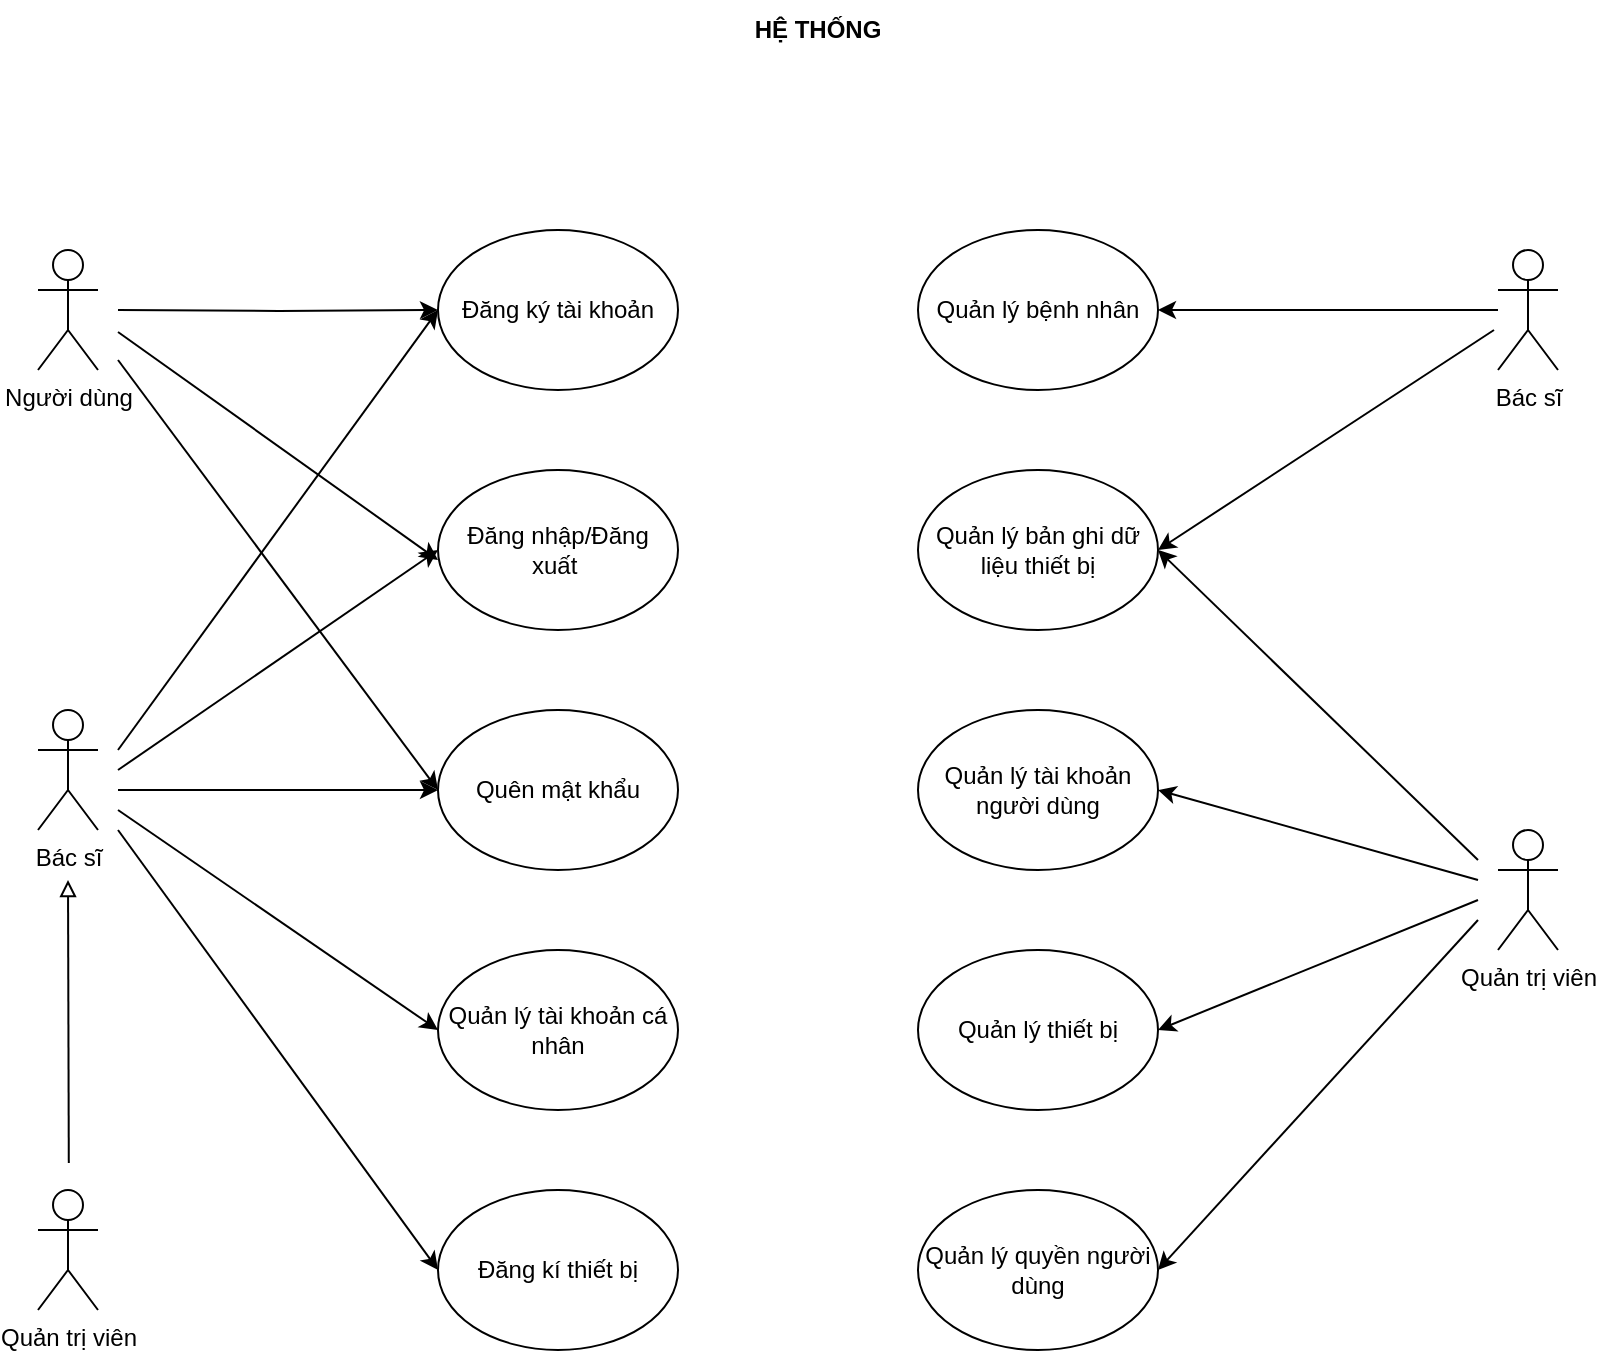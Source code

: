 <mxfile version="24.4.0" type="device" pages="11">
  <diagram id="FlVOlP4IXGk3XCiim1dw" name="Use case tổng quát">
    <mxGraphModel dx="1437" dy="799" grid="1" gridSize="10" guides="1" tooltips="1" connect="1" arrows="1" fold="1" page="1" pageScale="1" pageWidth="827" pageHeight="1169" math="0" shadow="0">
      <root>
        <mxCell id="0" />
        <mxCell id="1" parent="0" />
        <UserObject label="Bác sĩ" tooltip="" id="EJVY9F_tY-ajqMgu500z-1">
          <mxCell style="shape=umlActor;html=1;verticalLabelPosition=bottom;verticalAlign=top;align=center;" vertex="1" parent="1">
            <mxGeometry x="34" y="535" width="30" height="60" as="geometry" />
          </mxCell>
        </UserObject>
        <mxCell id="EJVY9F_tY-ajqMgu500z-2" value="Đăng ký tài khoản" style="ellipse;whiteSpace=wrap;html=1;" vertex="1" parent="1">
          <mxGeometry x="234" y="295" width="120" height="80" as="geometry" />
        </mxCell>
        <mxCell id="EJVY9F_tY-ajqMgu500z-3" value="Đăng nhập/Đăng xuất&amp;nbsp;" style="ellipse;whiteSpace=wrap;html=1;" vertex="1" parent="1">
          <mxGeometry x="234" y="415" width="120" height="80" as="geometry" />
        </mxCell>
        <mxCell id="EJVY9F_tY-ajqMgu500z-4" value="Quên mật khẩu" style="ellipse;whiteSpace=wrap;html=1;" vertex="1" parent="1">
          <mxGeometry x="234" y="535" width="120" height="80" as="geometry" />
        </mxCell>
        <mxCell id="EJVY9F_tY-ajqMgu500z-6" value="" style="edgeStyle=none;orthogonalLoop=1;jettySize=auto;html=1;rounded=0;entryX=0;entryY=0.5;entryDx=0;entryDy=0;" edge="1" parent="1" target="EJVY9F_tY-ajqMgu500z-2">
          <mxGeometry width="100" relative="1" as="geometry">
            <mxPoint x="74" y="555" as="sourcePoint" />
            <mxPoint x="234" y="340" as="targetPoint" />
            <Array as="points" />
          </mxGeometry>
        </mxCell>
        <mxCell id="EJVY9F_tY-ajqMgu500z-7" value="" style="edgeStyle=none;orthogonalLoop=1;jettySize=auto;html=1;rounded=0;entryX=0;entryY=0.5;entryDx=0;entryDy=0;" edge="1" parent="1" target="EJVY9F_tY-ajqMgu500z-3">
          <mxGeometry width="100" relative="1" as="geometry">
            <mxPoint x="74" y="565" as="sourcePoint" />
            <mxPoint x="264" y="455" as="targetPoint" />
            <Array as="points" />
          </mxGeometry>
        </mxCell>
        <mxCell id="EJVY9F_tY-ajqMgu500z-8" value="" style="edgeStyle=none;orthogonalLoop=1;jettySize=auto;html=1;rounded=0;entryX=0;entryY=0.5;entryDx=0;entryDy=0;" edge="1" parent="1" target="EJVY9F_tY-ajqMgu500z-4">
          <mxGeometry width="100" relative="1" as="geometry">
            <mxPoint x="74" y="575" as="sourcePoint" />
            <mxPoint x="204" y="600" as="targetPoint" />
            <Array as="points" />
          </mxGeometry>
        </mxCell>
        <mxCell id="EJVY9F_tY-ajqMgu500z-9" value="&lt;b&gt;HỆ THỐNG&lt;/b&gt;" style="text;html=1;strokeColor=none;fillColor=none;align=center;verticalAlign=middle;whiteSpace=wrap;rounded=0;" vertex="1" parent="1">
          <mxGeometry x="294" y="180" width="260" height="30" as="geometry" />
        </mxCell>
        <mxCell id="EJVY9F_tY-ajqMgu500z-10" value="Quản trị viên" style="shape=umlActor;html=1;verticalLabelPosition=bottom;verticalAlign=top;align=center;" vertex="1" parent="1">
          <mxGeometry x="34" y="775" width="30" height="60" as="geometry" />
        </mxCell>
        <mxCell id="EJVY9F_tY-ajqMgu500z-11" value="Quản lý thiết bị" style="ellipse;whiteSpace=wrap;html=1;" vertex="1" parent="1">
          <mxGeometry x="474" y="655" width="120" height="80" as="geometry" />
        </mxCell>
        <mxCell id="EJVY9F_tY-ajqMgu500z-14" value="Quản lý bệnh nhân" style="ellipse;whiteSpace=wrap;html=1;" vertex="1" parent="1">
          <mxGeometry x="474" y="295" width="120" height="80" as="geometry" />
        </mxCell>
        <mxCell id="EJVY9F_tY-ajqMgu500z-16" value="Quản lý quyền người dùng" style="ellipse;whiteSpace=wrap;html=1;" vertex="1" parent="1">
          <mxGeometry x="474" y="775" width="120" height="80" as="geometry" />
        </mxCell>
        <mxCell id="EJVY9F_tY-ajqMgu500z-19" value="" style="edgeStyle=none;orthogonalLoop=1;jettySize=auto;html=1;rounded=0;endArrow=block;endFill=0;" edge="1" parent="1">
          <mxGeometry width="100" relative="1" as="geometry">
            <mxPoint x="49.4" y="761.5" as="sourcePoint" />
            <mxPoint x="49" y="620" as="targetPoint" />
            <Array as="points" />
          </mxGeometry>
        </mxCell>
        <mxCell id="EJVY9F_tY-ajqMgu500z-20" value="Quản lý tài khoản cá nhân" style="ellipse;whiteSpace=wrap;html=1;" vertex="1" parent="1">
          <mxGeometry x="234" y="655" width="120" height="80" as="geometry" />
        </mxCell>
        <mxCell id="EJVY9F_tY-ajqMgu500z-21" value="" style="edgeStyle=none;orthogonalLoop=1;jettySize=auto;html=1;rounded=0;entryX=0;entryY=0.5;entryDx=0;entryDy=0;" edge="1" parent="1" target="EJVY9F_tY-ajqMgu500z-20">
          <mxGeometry width="100" relative="1" as="geometry">
            <mxPoint x="74" y="585" as="sourcePoint" />
            <mxPoint x="264" y="695" as="targetPoint" />
            <Array as="points" />
          </mxGeometry>
        </mxCell>
        <mxCell id="EJVY9F_tY-ajqMgu500z-22" value="Đăng kí thiết bị" style="ellipse;whiteSpace=wrap;html=1;" vertex="1" parent="1">
          <mxGeometry x="234" y="775" width="120" height="80" as="geometry" />
        </mxCell>
        <mxCell id="EJVY9F_tY-ajqMgu500z-23" value="" style="edgeStyle=none;orthogonalLoop=1;jettySize=auto;html=1;rounded=0;entryX=0;entryY=0.5;entryDx=0;entryDy=0;" edge="1" parent="1" target="EJVY9F_tY-ajqMgu500z-22">
          <mxGeometry width="100" relative="1" as="geometry">
            <mxPoint x="74" y="595" as="sourcePoint" />
            <mxPoint x="264" y="815" as="targetPoint" />
            <Array as="points" />
          </mxGeometry>
        </mxCell>
        <mxCell id="EJVY9F_tY-ajqMgu500z-24" value="Quản lý tài khoản người dùng" style="ellipse;whiteSpace=wrap;html=1;" vertex="1" parent="1">
          <mxGeometry x="474" y="535" width="120" height="80" as="geometry" />
        </mxCell>
        <mxCell id="EJVY9F_tY-ajqMgu500z-36" style="edgeStyle=orthogonalEdgeStyle;rounded=0;orthogonalLoop=1;jettySize=auto;html=1;entryX=1;entryY=0.5;entryDx=0;entryDy=0;" edge="1" parent="1" source="EJVY9F_tY-ajqMgu500z-30" target="EJVY9F_tY-ajqMgu500z-14">
          <mxGeometry relative="1" as="geometry" />
        </mxCell>
        <UserObject label="Bác sĩ" tooltip="" id="EJVY9F_tY-ajqMgu500z-30">
          <mxCell style="shape=umlActor;html=1;verticalLabelPosition=bottom;verticalAlign=top;align=center;" vertex="1" parent="1">
            <mxGeometry x="764" y="305" width="30" height="60" as="geometry" />
          </mxCell>
        </UserObject>
        <mxCell id="EJVY9F_tY-ajqMgu500z-32" style="edgeStyle=orthogonalEdgeStyle;rounded=0;orthogonalLoop=1;jettySize=auto;html=1;entryX=0;entryY=0.5;entryDx=0;entryDy=0;" edge="1" parent="1" target="EJVY9F_tY-ajqMgu500z-2">
          <mxGeometry relative="1" as="geometry">
            <mxPoint x="74" y="335" as="sourcePoint" />
            <mxPoint x="174" y="290" as="targetPoint" />
          </mxGeometry>
        </mxCell>
        <UserObject label="Người dùng" tooltip="" id="EJVY9F_tY-ajqMgu500z-31">
          <mxCell style="shape=umlActor;html=1;verticalLabelPosition=bottom;verticalAlign=top;align=center;" vertex="1" parent="1">
            <mxGeometry x="34" y="305" width="30" height="60" as="geometry" />
          </mxCell>
        </UserObject>
        <mxCell id="EJVY9F_tY-ajqMgu500z-33" value="" style="edgeStyle=none;orthogonalLoop=1;jettySize=auto;html=1;rounded=0;" edge="1" parent="1">
          <mxGeometry width="100" relative="1" as="geometry">
            <mxPoint x="74" y="346" as="sourcePoint" />
            <mxPoint x="234" y="460" as="targetPoint" />
            <Array as="points" />
          </mxGeometry>
        </mxCell>
        <mxCell id="EJVY9F_tY-ajqMgu500z-35" value="" style="edgeStyle=none;orthogonalLoop=1;jettySize=auto;html=1;rounded=0;entryX=0;entryY=0.5;entryDx=0;entryDy=0;" edge="1" parent="1" target="EJVY9F_tY-ajqMgu500z-4">
          <mxGeometry width="100" relative="1" as="geometry">
            <mxPoint x="74" y="360" as="sourcePoint" />
            <mxPoint x="264" y="575" as="targetPoint" />
            <Array as="points" />
          </mxGeometry>
        </mxCell>
        <mxCell id="EJVY9F_tY-ajqMgu500z-37" value="Quản lý bản ghi dữ liệu thiết bị" style="ellipse;whiteSpace=wrap;html=1;" vertex="1" parent="1">
          <mxGeometry x="474" y="415" width="120" height="80" as="geometry" />
        </mxCell>
        <mxCell id="EJVY9F_tY-ajqMgu500z-38" style="rounded=0;orthogonalLoop=1;jettySize=auto;html=1;entryX=1;entryY=0.5;entryDx=0;entryDy=0;" edge="1" parent="1" target="EJVY9F_tY-ajqMgu500z-37">
          <mxGeometry relative="1" as="geometry">
            <mxPoint x="762" y="345" as="sourcePoint" />
            <mxPoint x="602" y="345" as="targetPoint" />
          </mxGeometry>
        </mxCell>
        <mxCell id="EJVY9F_tY-ajqMgu500z-40" value="Quản trị viên" style="shape=umlActor;html=1;verticalLabelPosition=bottom;verticalAlign=top;align=center;" vertex="1" parent="1">
          <mxGeometry x="764" y="595" width="30" height="60" as="geometry" />
        </mxCell>
        <mxCell id="EJVY9F_tY-ajqMgu500z-41" style="rounded=0;orthogonalLoop=1;jettySize=auto;html=1;entryX=1;entryY=0.5;entryDx=0;entryDy=0;" edge="1" parent="1" target="EJVY9F_tY-ajqMgu500z-37">
          <mxGeometry relative="1" as="geometry">
            <mxPoint x="754" y="610" as="sourcePoint" />
            <mxPoint x="604" y="465" as="targetPoint" />
          </mxGeometry>
        </mxCell>
        <mxCell id="EJVY9F_tY-ajqMgu500z-42" style="rounded=0;orthogonalLoop=1;jettySize=auto;html=1;entryX=1;entryY=0.5;entryDx=0;entryDy=0;" edge="1" parent="1" target="EJVY9F_tY-ajqMgu500z-24">
          <mxGeometry relative="1" as="geometry">
            <mxPoint x="754" y="620" as="sourcePoint" />
            <mxPoint x="614" y="475" as="targetPoint" />
          </mxGeometry>
        </mxCell>
        <mxCell id="EJVY9F_tY-ajqMgu500z-43" style="rounded=0;orthogonalLoop=1;jettySize=auto;html=1;entryX=1;entryY=0.5;entryDx=0;entryDy=0;" edge="1" parent="1" target="EJVY9F_tY-ajqMgu500z-11">
          <mxGeometry relative="1" as="geometry">
            <mxPoint x="754" y="630" as="sourcePoint" />
            <mxPoint x="624" y="485" as="targetPoint" />
          </mxGeometry>
        </mxCell>
        <mxCell id="EJVY9F_tY-ajqMgu500z-44" style="rounded=0;orthogonalLoop=1;jettySize=auto;html=1;entryX=1;entryY=0.5;entryDx=0;entryDy=0;" edge="1" parent="1" target="EJVY9F_tY-ajqMgu500z-16">
          <mxGeometry relative="1" as="geometry">
            <mxPoint x="754" y="640" as="sourcePoint" />
            <mxPoint x="634" y="495" as="targetPoint" />
          </mxGeometry>
        </mxCell>
      </root>
    </mxGraphModel>
  </diagram>
  <diagram id="m8SSn0Fiz-dYYWrYFAXa" name="Đăng ký tài khoản">
    <mxGraphModel dx="1006" dy="559" grid="1" gridSize="10" guides="1" tooltips="1" connect="1" arrows="1" fold="1" page="1" pageScale="1" pageWidth="827" pageHeight="1169" math="0" shadow="0">
      <root>
        <mxCell id="0" />
        <mxCell id="1" parent="0" />
        <mxCell id="jnbs2Zk1vlFx59P8jc0z-1" value="Đăng ký tài khoản" style="ellipse;whiteSpace=wrap;html=1;" vertex="1" parent="1">
          <mxGeometry x="460" y="230" width="120" height="80" as="geometry" />
        </mxCell>
        <mxCell id="jnbs2Zk1vlFx59P8jc0z-2" style="edgeStyle=orthogonalEdgeStyle;rounded=0;orthogonalLoop=1;jettySize=auto;html=1;entryX=0;entryY=0.5;entryDx=0;entryDy=0;" edge="1" parent="1" target="jnbs2Zk1vlFx59P8jc0z-1">
          <mxGeometry relative="1" as="geometry">
            <mxPoint x="300" y="270" as="sourcePoint" />
            <mxPoint x="400" y="225" as="targetPoint" />
          </mxGeometry>
        </mxCell>
        <UserObject label="Người dùng" tooltip="" id="jnbs2Zk1vlFx59P8jc0z-3">
          <mxCell style="shape=umlActor;html=1;verticalLabelPosition=bottom;verticalAlign=top;align=center;" vertex="1" parent="1">
            <mxGeometry x="260" y="240" width="30" height="60" as="geometry" />
          </mxCell>
        </UserObject>
      </root>
    </mxGraphModel>
  </diagram>
  <diagram id="2kRbs-suB_wBiZMFVLvV" name="Đăng nhập, đăng xuất">
    <mxGraphModel dx="1006" dy="559" grid="1" gridSize="10" guides="1" tooltips="1" connect="1" arrows="1" fold="1" page="1" pageScale="1" pageWidth="827" pageHeight="1169" math="0" shadow="0">
      <root>
        <mxCell id="0" />
        <mxCell id="1" parent="0" />
        <mxCell id="nKC_IVtL30iTpJDfOtNo-1" value="Đăng nhập/Đăng xuất" style="ellipse;whiteSpace=wrap;html=1;" vertex="1" parent="1">
          <mxGeometry x="460" y="230" width="120" height="80" as="geometry" />
        </mxCell>
        <mxCell id="nKC_IVtL30iTpJDfOtNo-2" style="edgeStyle=orthogonalEdgeStyle;rounded=0;orthogonalLoop=1;jettySize=auto;html=1;entryX=0;entryY=0.5;entryDx=0;entryDy=0;" edge="1" parent="1" target="nKC_IVtL30iTpJDfOtNo-1">
          <mxGeometry relative="1" as="geometry">
            <mxPoint x="300" y="270" as="sourcePoint" />
            <mxPoint x="400" y="225" as="targetPoint" />
          </mxGeometry>
        </mxCell>
        <UserObject label="Người dùng" tooltip="" id="nKC_IVtL30iTpJDfOtNo-3">
          <mxCell style="shape=umlActor;html=1;verticalLabelPosition=bottom;verticalAlign=top;align=center;" vertex="1" parent="1">
            <mxGeometry x="260" y="240" width="30" height="60" as="geometry" />
          </mxCell>
        </UserObject>
      </root>
    </mxGraphModel>
  </diagram>
  <diagram id="mSuhK0PNfCANLO68VQnZ" name="Quên mật khẩu">
    <mxGraphModel dx="1006" dy="559" grid="1" gridSize="10" guides="1" tooltips="1" connect="1" arrows="1" fold="1" page="1" pageScale="1" pageWidth="827" pageHeight="1169" math="0" shadow="0">
      <root>
        <mxCell id="0" />
        <mxCell id="1" parent="0" />
        <mxCell id="1C-GRtpd0LrTRSZamKAe-1" value="Quên mật khẩu" style="ellipse;whiteSpace=wrap;html=1;" vertex="1" parent="1">
          <mxGeometry x="460" y="230" width="120" height="80" as="geometry" />
        </mxCell>
        <mxCell id="1C-GRtpd0LrTRSZamKAe-2" style="edgeStyle=orthogonalEdgeStyle;rounded=0;orthogonalLoop=1;jettySize=auto;html=1;entryX=0;entryY=0.5;entryDx=0;entryDy=0;" edge="1" parent="1" target="1C-GRtpd0LrTRSZamKAe-1">
          <mxGeometry relative="1" as="geometry">
            <mxPoint x="300" y="270" as="sourcePoint" />
            <mxPoint x="400" y="225" as="targetPoint" />
          </mxGeometry>
        </mxCell>
        <UserObject label="Người dùng" tooltip="" id="1C-GRtpd0LrTRSZamKAe-3">
          <mxCell style="shape=umlActor;html=1;verticalLabelPosition=bottom;verticalAlign=top;align=center;" vertex="1" parent="1">
            <mxGeometry x="260" y="240" width="30" height="60" as="geometry" />
          </mxCell>
        </UserObject>
      </root>
    </mxGraphModel>
  </diagram>
  <diagram id="RbMRUJSWxmHNmcM34tZR" name="Quản lí tài khoản cá nhân">
    <mxGraphModel dx="1006" dy="559" grid="1" gridSize="10" guides="1" tooltips="1" connect="1" arrows="1" fold="1" page="1" pageScale="1" pageWidth="827" pageHeight="1169" math="0" shadow="0">
      <root>
        <mxCell id="0" />
        <mxCell id="1" parent="0" />
        <mxCell id="n9_iSr5WoyFsKBXd9yNC-1" value="Quản lí tài khoản &lt;br&gt;cá nhân" style="ellipse;whiteSpace=wrap;html=1;" vertex="1" parent="1">
          <mxGeometry x="340" y="230" width="120" height="80" as="geometry" />
        </mxCell>
        <mxCell id="n9_iSr5WoyFsKBXd9yNC-2" style="edgeStyle=orthogonalEdgeStyle;rounded=0;orthogonalLoop=1;jettySize=auto;html=1;entryX=0;entryY=0.5;entryDx=0;entryDy=0;" edge="1" parent="1" target="n9_iSr5WoyFsKBXd9yNC-1">
          <mxGeometry relative="1" as="geometry">
            <mxPoint x="180" y="270" as="sourcePoint" />
            <mxPoint x="280" y="225" as="targetPoint" />
          </mxGeometry>
        </mxCell>
        <UserObject label="Bác sĩ" tooltip="" id="n9_iSr5WoyFsKBXd9yNC-3">
          <mxCell style="shape=umlActor;html=1;verticalLabelPosition=bottom;verticalAlign=top;align=center;" vertex="1" parent="1">
            <mxGeometry x="140" y="240" width="30" height="60" as="geometry" />
          </mxCell>
        </UserObject>
        <mxCell id="8mPI3Wq5NheJd0Bn4zB--1" value="Đăng nhập" style="ellipse;whiteSpace=wrap;html=1;" vertex="1" parent="1">
          <mxGeometry x="340" y="80" width="120" height="80" as="geometry" />
        </mxCell>
        <mxCell id="8mPI3Wq5NheJd0Bn4zB--2" value="&amp;lt;&amp;lt;include&amp;gt;&amp;gt;" style="html=1;verticalAlign=bottom;labelBackgroundColor=none;endArrow=open;endFill=0;dashed=1;rounded=0;exitX=0.5;exitY=0;exitDx=0;exitDy=0;entryX=0.5;entryY=1;entryDx=0;entryDy=0;" edge="1" parent="1" source="n9_iSr5WoyFsKBXd9yNC-1" target="8mPI3Wq5NheJd0Bn4zB--1">
          <mxGeometry x="-0.143" y="30" width="160" relative="1" as="geometry">
            <mxPoint x="262" y="342" as="sourcePoint" />
            <mxPoint x="252" y="240" as="targetPoint" />
            <mxPoint as="offset" />
          </mxGeometry>
        </mxCell>
        <mxCell id="8mPI3Wq5NheJd0Bn4zB--3" value="Cập nhật thông tin &lt;br&gt;cá nhân" style="ellipse;whiteSpace=wrap;html=1;" vertex="1" parent="1">
          <mxGeometry x="560" y="230" width="120" height="80" as="geometry" />
        </mxCell>
        <mxCell id="8mPI3Wq5NheJd0Bn4zB--4" value="Đổi mật khẩu" style="ellipse;whiteSpace=wrap;html=1;" vertex="1" parent="1">
          <mxGeometry x="560" y="350" width="120" height="80" as="geometry" />
        </mxCell>
        <mxCell id="8mPI3Wq5NheJd0Bn4zB--5" value="&amp;lt;&amp;lt;extend&amp;gt;&amp;gt;" style="html=1;verticalAlign=bottom;labelBackgroundColor=none;endArrow=open;endFill=0;dashed=1;rounded=0;exitX=0;exitY=0.5;exitDx=0;exitDy=0;entryX=1;entryY=0.5;entryDx=0;entryDy=0;" edge="1" parent="1" source="8mPI3Wq5NheJd0Bn4zB--3" target="n9_iSr5WoyFsKBXd9yNC-1">
          <mxGeometry width="160" relative="1" as="geometry">
            <mxPoint x="550" y="280" as="sourcePoint" />
            <mxPoint x="430" y="280" as="targetPoint" />
          </mxGeometry>
        </mxCell>
        <mxCell id="8mPI3Wq5NheJd0Bn4zB--6" value="&amp;lt;&amp;lt;extend&amp;gt;&amp;gt;" style="html=1;verticalAlign=bottom;labelBackgroundColor=none;endArrow=open;endFill=0;dashed=1;rounded=0;exitX=0;exitY=0.5;exitDx=0;exitDy=0;entryX=1;entryY=1;entryDx=0;entryDy=0;" edge="1" parent="1" source="8mPI3Wq5NheJd0Bn4zB--4" target="n9_iSr5WoyFsKBXd9yNC-1">
          <mxGeometry x="-0.059" y="-9" width="160" relative="1" as="geometry">
            <mxPoint x="570" y="280" as="sourcePoint" />
            <mxPoint x="470" y="280" as="targetPoint" />
            <mxPoint as="offset" />
          </mxGeometry>
        </mxCell>
      </root>
    </mxGraphModel>
  </diagram>
  <diagram id="dMLIFjpe__7oUSqOhGpx" name="Đăng kí thiết bị">
    <mxGraphModel dx="1006" dy="559" grid="1" gridSize="10" guides="1" tooltips="1" connect="1" arrows="1" fold="1" page="1" pageScale="1" pageWidth="827" pageHeight="1169" math="0" shadow="0">
      <root>
        <mxCell id="0" />
        <mxCell id="1" parent="0" />
        <mxCell id="FDSdDcKgcuBMQFbeH66S-1" value="Đăng kí thiết bị" style="ellipse;whiteSpace=wrap;html=1;" vertex="1" parent="1">
          <mxGeometry x="340" y="230" width="120" height="80" as="geometry" />
        </mxCell>
        <mxCell id="FDSdDcKgcuBMQFbeH66S-2" style="edgeStyle=orthogonalEdgeStyle;rounded=0;orthogonalLoop=1;jettySize=auto;html=1;entryX=0;entryY=0.5;entryDx=0;entryDy=0;" edge="1" parent="1" target="FDSdDcKgcuBMQFbeH66S-1">
          <mxGeometry relative="1" as="geometry">
            <mxPoint x="180" y="270" as="sourcePoint" />
            <mxPoint x="280" y="225" as="targetPoint" />
          </mxGeometry>
        </mxCell>
        <UserObject label="Bác sĩ" tooltip="" id="FDSdDcKgcuBMQFbeH66S-3">
          <mxCell style="shape=umlActor;html=1;verticalLabelPosition=bottom;verticalAlign=top;align=center;" vertex="1" parent="1">
            <mxGeometry x="140" y="240" width="30" height="60" as="geometry" />
          </mxCell>
        </UserObject>
        <mxCell id="FDSdDcKgcuBMQFbeH66S-4" value="Đăng nhập" style="ellipse;whiteSpace=wrap;html=1;" vertex="1" parent="1">
          <mxGeometry x="340" y="80" width="120" height="80" as="geometry" />
        </mxCell>
        <mxCell id="FDSdDcKgcuBMQFbeH66S-5" value="&amp;lt;&amp;lt;include&amp;gt;&amp;gt;" style="html=1;verticalAlign=bottom;labelBackgroundColor=none;endArrow=open;endFill=0;dashed=1;rounded=0;exitX=0.5;exitY=0;exitDx=0;exitDy=0;entryX=0.5;entryY=1;entryDx=0;entryDy=0;" edge="1" parent="1" source="FDSdDcKgcuBMQFbeH66S-1" target="FDSdDcKgcuBMQFbeH66S-4">
          <mxGeometry x="-0.143" y="30" width="160" relative="1" as="geometry">
            <mxPoint x="262" y="342" as="sourcePoint" />
            <mxPoint x="252" y="240" as="targetPoint" />
            <mxPoint as="offset" />
          </mxGeometry>
        </mxCell>
      </root>
    </mxGraphModel>
  </diagram>
  <diagram id="UvzN2IidGVo6AqweLKbc" name="Quản lí bệnh nhân">
    <mxGraphModel dx="1006" dy="559" grid="1" gridSize="10" guides="1" tooltips="1" connect="1" arrows="1" fold="1" page="1" pageScale="1" pageWidth="827" pageHeight="1169" math="0" shadow="0">
      <root>
        <mxCell id="0" />
        <mxCell id="1" parent="0" />
        <mxCell id="T3e3sOplccSY6Ne4cjbz-1" value="Quản lí bệnh nhân" style="ellipse;whiteSpace=wrap;html=1;" vertex="1" parent="1">
          <mxGeometry x="340" y="230" width="120" height="80" as="geometry" />
        </mxCell>
        <mxCell id="T3e3sOplccSY6Ne4cjbz-2" style="edgeStyle=orthogonalEdgeStyle;rounded=0;orthogonalLoop=1;jettySize=auto;html=1;entryX=0;entryY=0.5;entryDx=0;entryDy=0;" edge="1" parent="1" target="T3e3sOplccSY6Ne4cjbz-1">
          <mxGeometry relative="1" as="geometry">
            <mxPoint x="180" y="270" as="sourcePoint" />
            <mxPoint x="280" y="225" as="targetPoint" />
          </mxGeometry>
        </mxCell>
        <UserObject label="Bác sĩ" tooltip="" id="T3e3sOplccSY6Ne4cjbz-3">
          <mxCell style="shape=umlActor;html=1;verticalLabelPosition=bottom;verticalAlign=top;align=center;" vertex="1" parent="1">
            <mxGeometry x="140" y="240" width="30" height="60" as="geometry" />
          </mxCell>
        </UserObject>
        <mxCell id="T3e3sOplccSY6Ne4cjbz-4" value="Đăng nhập" style="ellipse;whiteSpace=wrap;html=1;" vertex="1" parent="1">
          <mxGeometry x="340" y="80" width="120" height="80" as="geometry" />
        </mxCell>
        <mxCell id="T3e3sOplccSY6Ne4cjbz-5" value="&amp;lt;&amp;lt;include&amp;gt;&amp;gt;" style="html=1;verticalAlign=bottom;labelBackgroundColor=none;endArrow=open;endFill=0;dashed=1;rounded=0;exitX=0.5;exitY=0;exitDx=0;exitDy=0;entryX=0.5;entryY=1;entryDx=0;entryDy=0;" edge="1" parent="1" source="T3e3sOplccSY6Ne4cjbz-1" target="T3e3sOplccSY6Ne4cjbz-4">
          <mxGeometry x="-0.143" y="30" width="160" relative="1" as="geometry">
            <mxPoint x="262" y="342" as="sourcePoint" />
            <mxPoint x="252" y="240" as="targetPoint" />
            <mxPoint as="offset" />
          </mxGeometry>
        </mxCell>
        <mxCell id="T3e3sOplccSY6Ne4cjbz-6" value="Thêm bệnh nhân" style="ellipse;whiteSpace=wrap;html=1;" vertex="1" parent="1">
          <mxGeometry x="560" y="160" width="120" height="80" as="geometry" />
        </mxCell>
        <mxCell id="T3e3sOplccSY6Ne4cjbz-7" value="Xóa bệnh nhân" style="ellipse;whiteSpace=wrap;html=1;" vertex="1" parent="1">
          <mxGeometry x="560" y="320" width="120" height="80" as="geometry" />
        </mxCell>
        <mxCell id="T3e3sOplccSY6Ne4cjbz-8" value="&amp;lt;&amp;lt;extend&amp;gt;&amp;gt;" style="html=1;verticalAlign=bottom;labelBackgroundColor=none;endArrow=open;endFill=0;dashed=1;rounded=0;exitX=0;exitY=0.5;exitDx=0;exitDy=0;entryX=0.983;entryY=0.22;entryDx=0;entryDy=0;entryPerimeter=0;" edge="1" parent="1" source="T3e3sOplccSY6Ne4cjbz-6" target="T3e3sOplccSY6Ne4cjbz-1">
          <mxGeometry width="160" relative="1" as="geometry">
            <mxPoint x="550" y="280" as="sourcePoint" />
            <mxPoint x="430" y="280" as="targetPoint" />
          </mxGeometry>
        </mxCell>
        <mxCell id="T3e3sOplccSY6Ne4cjbz-9" value="&amp;lt;&amp;lt;extend&amp;gt;&amp;gt;" style="html=1;verticalAlign=bottom;labelBackgroundColor=none;endArrow=open;endFill=0;dashed=1;rounded=0;exitX=0;exitY=0.5;exitDx=0;exitDy=0;entryX=0.983;entryY=0.72;entryDx=0;entryDy=0;entryPerimeter=0;" edge="1" parent="1" source="T3e3sOplccSY6Ne4cjbz-7" target="T3e3sOplccSY6Ne4cjbz-1">
          <mxGeometry x="-0.059" y="-9" width="160" relative="1" as="geometry">
            <mxPoint x="570" y="280" as="sourcePoint" />
            <mxPoint x="470" y="280" as="targetPoint" />
            <mxPoint as="offset" />
          </mxGeometry>
        </mxCell>
      </root>
    </mxGraphModel>
  </diagram>
  <diagram id="BH2l9G4DheujWkTeZTWD" name="Quản lí bản ghi dữ liệu thiết bị">
    <mxGraphModel dx="1006" dy="559" grid="1" gridSize="10" guides="1" tooltips="1" connect="1" arrows="1" fold="1" page="1" pageScale="1" pageWidth="827" pageHeight="1169" math="0" shadow="0">
      <root>
        <mxCell id="0" />
        <mxCell id="1" parent="0" />
        <mxCell id="WxfzgCBU1zfZ9xRN2iHF-1" value="Quản lí bản ghi dữ liệu thiết bị" style="ellipse;whiteSpace=wrap;html=1;" vertex="1" parent="1">
          <mxGeometry x="340" y="230" width="120" height="80" as="geometry" />
        </mxCell>
        <mxCell id="WxfzgCBU1zfZ9xRN2iHF-2" style="edgeStyle=orthogonalEdgeStyle;rounded=0;orthogonalLoop=1;jettySize=auto;html=1;entryX=0;entryY=0.5;entryDx=0;entryDy=0;" edge="1" parent="1" target="WxfzgCBU1zfZ9xRN2iHF-1">
          <mxGeometry relative="1" as="geometry">
            <mxPoint x="180" y="270" as="sourcePoint" />
            <mxPoint x="280" y="225" as="targetPoint" />
          </mxGeometry>
        </mxCell>
        <UserObject label="Quản trị viên, Bác sĩ" tooltip="" id="WxfzgCBU1zfZ9xRN2iHF-3">
          <mxCell style="shape=umlActor;html=1;verticalLabelPosition=bottom;verticalAlign=top;align=center;" vertex="1" parent="1">
            <mxGeometry x="140" y="240" width="30" height="60" as="geometry" />
          </mxCell>
        </UserObject>
        <mxCell id="WxfzgCBU1zfZ9xRN2iHF-4" value="Đăng nhập" style="ellipse;whiteSpace=wrap;html=1;" vertex="1" parent="1">
          <mxGeometry x="340" y="70" width="120" height="80" as="geometry" />
        </mxCell>
        <mxCell id="WxfzgCBU1zfZ9xRN2iHF-5" value="&amp;lt;&amp;lt;include&amp;gt;&amp;gt;" style="html=1;verticalAlign=bottom;labelBackgroundColor=none;endArrow=open;endFill=0;dashed=1;rounded=0;exitX=0.5;exitY=0;exitDx=0;exitDy=0;entryX=0.5;entryY=1;entryDx=0;entryDy=0;" edge="1" parent="1" source="WxfzgCBU1zfZ9xRN2iHF-1" target="WxfzgCBU1zfZ9xRN2iHF-4">
          <mxGeometry x="-0.143" y="30" width="160" relative="1" as="geometry">
            <mxPoint x="262" y="342" as="sourcePoint" />
            <mxPoint x="252" y="240" as="targetPoint" />
            <mxPoint as="offset" />
          </mxGeometry>
        </mxCell>
        <mxCell id="WxfzgCBU1zfZ9xRN2iHF-6" value="Xem bản ghi" style="ellipse;whiteSpace=wrap;html=1;" vertex="1" parent="1">
          <mxGeometry x="560" y="90" width="120" height="80" as="geometry" />
        </mxCell>
        <mxCell id="WxfzgCBU1zfZ9xRN2iHF-7" value="Xóa bản ghi" style="ellipse;whiteSpace=wrap;html=1;" vertex="1" parent="1">
          <mxGeometry x="560" y="200" width="120" height="80" as="geometry" />
        </mxCell>
        <mxCell id="WxfzgCBU1zfZ9xRN2iHF-8" value="&amp;lt;&amp;lt;extend&amp;gt;&amp;gt;" style="html=1;verticalAlign=bottom;labelBackgroundColor=none;endArrow=open;endFill=0;dashed=1;rounded=0;exitX=0;exitY=0.5;exitDx=0;exitDy=0;entryX=1;entryY=0;entryDx=0;entryDy=0;" edge="1" parent="1" source="WxfzgCBU1zfZ9xRN2iHF-6" target="WxfzgCBU1zfZ9xRN2iHF-1">
          <mxGeometry width="160" relative="1" as="geometry">
            <mxPoint x="550" y="280" as="sourcePoint" />
            <mxPoint x="430" y="280" as="targetPoint" />
          </mxGeometry>
        </mxCell>
        <mxCell id="WxfzgCBU1zfZ9xRN2iHF-9" value="&amp;lt;&amp;lt;extend&amp;gt;&amp;gt;" style="html=1;verticalAlign=bottom;labelBackgroundColor=none;endArrow=open;endFill=0;dashed=1;rounded=0;exitX=0;exitY=0.5;exitDx=0;exitDy=0;entryX=1.023;entryY=0.37;entryDx=0;entryDy=0;entryPerimeter=0;" edge="1" parent="1" source="WxfzgCBU1zfZ9xRN2iHF-7" target="WxfzgCBU1zfZ9xRN2iHF-1">
          <mxGeometry x="0.003" y="2" width="160" relative="1" as="geometry">
            <mxPoint x="570" y="280" as="sourcePoint" />
            <mxPoint x="470" y="280" as="targetPoint" />
            <mxPoint as="offset" />
          </mxGeometry>
        </mxCell>
        <mxCell id="WxfzgCBU1zfZ9xRN2iHF-10" value="Xem đồ thị" style="ellipse;whiteSpace=wrap;html=1;" vertex="1" parent="1">
          <mxGeometry x="560" y="310" width="120" height="80" as="geometry" />
        </mxCell>
        <mxCell id="WxfzgCBU1zfZ9xRN2iHF-11" value="Upload/Download bản ghi" style="ellipse;whiteSpace=wrap;html=1;" vertex="1" parent="1">
          <mxGeometry x="560" y="430" width="120" height="80" as="geometry" />
        </mxCell>
        <mxCell id="WxfzgCBU1zfZ9xRN2iHF-12" value="&amp;lt;&amp;lt;extend&amp;gt;&amp;gt;" style="html=1;verticalAlign=bottom;labelBackgroundColor=none;endArrow=open;endFill=0;dashed=1;rounded=0;exitX=0;exitY=0.5;exitDx=0;exitDy=0;entryX=0.97;entryY=0.7;entryDx=0;entryDy=0;entryPerimeter=0;" edge="1" parent="1" source="WxfzgCBU1zfZ9xRN2iHF-10" target="WxfzgCBU1zfZ9xRN2iHF-1">
          <mxGeometry x="0.003" y="2" width="160" relative="1" as="geometry">
            <mxPoint x="570" y="250" as="sourcePoint" />
            <mxPoint x="470" y="266" as="targetPoint" />
            <mxPoint as="offset" />
          </mxGeometry>
        </mxCell>
        <mxCell id="WxfzgCBU1zfZ9xRN2iHF-13" value="&amp;lt;&amp;lt;extend&amp;gt;&amp;gt;" style="html=1;verticalAlign=bottom;labelBackgroundColor=none;endArrow=open;endFill=0;dashed=1;rounded=0;exitX=0;exitY=0.5;exitDx=0;exitDy=0;entryX=1;entryY=1;entryDx=0;entryDy=0;" edge="1" parent="1" source="WxfzgCBU1zfZ9xRN2iHF-11" target="WxfzgCBU1zfZ9xRN2iHF-1">
          <mxGeometry x="0.003" y="2" width="160" relative="1" as="geometry">
            <mxPoint x="540.8" y="484.8" as="sourcePoint" />
            <mxPoint x="450" y="310" as="targetPoint" />
            <mxPoint as="offset" />
          </mxGeometry>
        </mxCell>
      </root>
    </mxGraphModel>
  </diagram>
  <diagram id="OxjrjzyKb7ORa3fEQRgm" name="Quản lí tài khoản người dùng">
    <mxGraphModel dx="1006" dy="559" grid="1" gridSize="10" guides="1" tooltips="1" connect="1" arrows="1" fold="1" page="1" pageScale="1" pageWidth="827" pageHeight="1169" math="0" shadow="0">
      <root>
        <mxCell id="0" />
        <mxCell id="1" parent="0" />
        <mxCell id="oiW12Z3jrA2y8v0j21bC-1" value="Quản lí tài khoản người dùng" style="ellipse;whiteSpace=wrap;html=1;" vertex="1" parent="1">
          <mxGeometry x="340" y="230" width="120" height="80" as="geometry" />
        </mxCell>
        <mxCell id="oiW12Z3jrA2y8v0j21bC-2" style="edgeStyle=orthogonalEdgeStyle;rounded=0;orthogonalLoop=1;jettySize=auto;html=1;entryX=0;entryY=0.5;entryDx=0;entryDy=0;" edge="1" parent="1" target="oiW12Z3jrA2y8v0j21bC-1">
          <mxGeometry relative="1" as="geometry">
            <mxPoint x="180" y="270" as="sourcePoint" />
            <mxPoint x="280" y="225" as="targetPoint" />
          </mxGeometry>
        </mxCell>
        <UserObject label="Quản trị viên" tooltip="" id="oiW12Z3jrA2y8v0j21bC-3">
          <mxCell style="shape=umlActor;html=1;verticalLabelPosition=bottom;verticalAlign=top;align=center;" vertex="1" parent="1">
            <mxGeometry x="140" y="240" width="30" height="60" as="geometry" />
          </mxCell>
        </UserObject>
        <mxCell id="oiW12Z3jrA2y8v0j21bC-4" value="Đăng nhập" style="ellipse;whiteSpace=wrap;html=1;" vertex="1" parent="1">
          <mxGeometry x="340" y="70" width="120" height="80" as="geometry" />
        </mxCell>
        <mxCell id="oiW12Z3jrA2y8v0j21bC-5" value="&amp;lt;&amp;lt;include&amp;gt;&amp;gt;" style="html=1;verticalAlign=bottom;labelBackgroundColor=none;endArrow=open;endFill=0;dashed=1;rounded=0;exitX=0.5;exitY=0;exitDx=0;exitDy=0;entryX=0.5;entryY=1;entryDx=0;entryDy=0;" edge="1" parent="1" source="oiW12Z3jrA2y8v0j21bC-1" target="oiW12Z3jrA2y8v0j21bC-4">
          <mxGeometry x="-0.143" y="30" width="160" relative="1" as="geometry">
            <mxPoint x="262" y="342" as="sourcePoint" />
            <mxPoint x="252" y="240" as="targetPoint" />
            <mxPoint as="offset" />
          </mxGeometry>
        </mxCell>
        <mxCell id="oiW12Z3jrA2y8v0j21bC-6" value="Thêm người dùng" style="ellipse;whiteSpace=wrap;html=1;" vertex="1" parent="1">
          <mxGeometry x="560" y="110" width="120" height="80" as="geometry" />
        </mxCell>
        <mxCell id="oiW12Z3jrA2y8v0j21bC-7" value="Sửa thông tin người dùng" style="ellipse;whiteSpace=wrap;html=1;" vertex="1" parent="1">
          <mxGeometry x="560" y="220" width="120" height="80" as="geometry" />
        </mxCell>
        <mxCell id="oiW12Z3jrA2y8v0j21bC-8" value="&amp;lt;&amp;lt;extend&amp;gt;&amp;gt;" style="html=1;verticalAlign=bottom;labelBackgroundColor=none;endArrow=open;endFill=0;dashed=1;rounded=0;exitX=0;exitY=0.5;exitDx=0;exitDy=0;entryX=1;entryY=0;entryDx=0;entryDy=0;" edge="1" parent="1" source="oiW12Z3jrA2y8v0j21bC-6" target="oiW12Z3jrA2y8v0j21bC-1">
          <mxGeometry width="160" relative="1" as="geometry">
            <mxPoint x="550" y="280" as="sourcePoint" />
            <mxPoint x="430" y="280" as="targetPoint" />
          </mxGeometry>
        </mxCell>
        <mxCell id="oiW12Z3jrA2y8v0j21bC-9" value="&amp;lt;&amp;lt;extend&amp;gt;&amp;gt;" style="html=1;verticalAlign=bottom;labelBackgroundColor=none;endArrow=open;endFill=0;dashed=1;rounded=0;exitX=0;exitY=0.5;exitDx=0;exitDy=0;entryX=1.023;entryY=0.37;entryDx=0;entryDy=0;entryPerimeter=0;" edge="1" parent="1" source="oiW12Z3jrA2y8v0j21bC-7" target="oiW12Z3jrA2y8v0j21bC-1">
          <mxGeometry x="0.003" y="2" width="160" relative="1" as="geometry">
            <mxPoint x="570" y="280" as="sourcePoint" />
            <mxPoint x="470" y="280" as="targetPoint" />
            <mxPoint as="offset" />
          </mxGeometry>
        </mxCell>
        <mxCell id="oiW12Z3jrA2y8v0j21bC-10" value="Xóa người dùng" style="ellipse;whiteSpace=wrap;html=1;" vertex="1" parent="1">
          <mxGeometry x="560" y="330" width="120" height="80" as="geometry" />
        </mxCell>
        <mxCell id="oiW12Z3jrA2y8v0j21bC-12" value="&amp;lt;&amp;lt;extend&amp;gt;&amp;gt;" style="html=1;verticalAlign=bottom;labelBackgroundColor=none;endArrow=open;endFill=0;dashed=1;rounded=0;exitX=0;exitY=0.5;exitDx=0;exitDy=0;entryX=0.97;entryY=0.7;entryDx=0;entryDy=0;entryPerimeter=0;" edge="1" parent="1" source="oiW12Z3jrA2y8v0j21bC-10" target="oiW12Z3jrA2y8v0j21bC-1">
          <mxGeometry x="0.003" y="2" width="160" relative="1" as="geometry">
            <mxPoint x="570" y="250" as="sourcePoint" />
            <mxPoint x="470" y="266" as="targetPoint" />
            <mxPoint as="offset" />
          </mxGeometry>
        </mxCell>
      </root>
    </mxGraphModel>
  </diagram>
  <diagram id="relpvCZ_L1X2-KQvIBgv" name="Quản lí thiết bị">
    <mxGraphModel dx="1006" dy="559" grid="1" gridSize="10" guides="1" tooltips="1" connect="1" arrows="1" fold="1" page="1" pageScale="1" pageWidth="827" pageHeight="1169" math="0" shadow="0">
      <root>
        <mxCell id="0" />
        <mxCell id="1" parent="0" />
        <mxCell id="i2XxbZOyLf-cQP_gagII-1" value="Quản lí thiết bị" style="ellipse;whiteSpace=wrap;html=1;" vertex="1" parent="1">
          <mxGeometry x="340" y="230" width="120" height="80" as="geometry" />
        </mxCell>
        <mxCell id="i2XxbZOyLf-cQP_gagII-2" style="edgeStyle=orthogonalEdgeStyle;rounded=0;orthogonalLoop=1;jettySize=auto;html=1;entryX=0;entryY=0.5;entryDx=0;entryDy=0;" edge="1" parent="1" target="i2XxbZOyLf-cQP_gagII-1">
          <mxGeometry relative="1" as="geometry">
            <mxPoint x="180" y="270" as="sourcePoint" />
            <mxPoint x="280" y="225" as="targetPoint" />
          </mxGeometry>
        </mxCell>
        <UserObject label="Quản trị viên" tooltip="" id="i2XxbZOyLf-cQP_gagII-3">
          <mxCell style="shape=umlActor;html=1;verticalLabelPosition=bottom;verticalAlign=top;align=center;" vertex="1" parent="1">
            <mxGeometry x="140" y="240" width="30" height="60" as="geometry" />
          </mxCell>
        </UserObject>
        <mxCell id="i2XxbZOyLf-cQP_gagII-4" value="Đăng nhập" style="ellipse;whiteSpace=wrap;html=1;" vertex="1" parent="1">
          <mxGeometry x="340" y="70" width="120" height="80" as="geometry" />
        </mxCell>
        <mxCell id="i2XxbZOyLf-cQP_gagII-5" value="&amp;lt;&amp;lt;include&amp;gt;&amp;gt;" style="html=1;verticalAlign=bottom;labelBackgroundColor=none;endArrow=open;endFill=0;dashed=1;rounded=0;exitX=0.5;exitY=0;exitDx=0;exitDy=0;entryX=0.5;entryY=1;entryDx=0;entryDy=0;" edge="1" parent="1" source="i2XxbZOyLf-cQP_gagII-1" target="i2XxbZOyLf-cQP_gagII-4">
          <mxGeometry x="-0.143" y="30" width="160" relative="1" as="geometry">
            <mxPoint x="262" y="342" as="sourcePoint" />
            <mxPoint x="252" y="240" as="targetPoint" />
            <mxPoint as="offset" />
          </mxGeometry>
        </mxCell>
        <mxCell id="i2XxbZOyLf-cQP_gagII-6" value="Thêm thiết bị" style="ellipse;whiteSpace=wrap;html=1;" vertex="1" parent="1">
          <mxGeometry x="560" y="110" width="120" height="80" as="geometry" />
        </mxCell>
        <mxCell id="i2XxbZOyLf-cQP_gagII-7" value="Sửa thông tin thiết bị" style="ellipse;whiteSpace=wrap;html=1;" vertex="1" parent="1">
          <mxGeometry x="560" y="220" width="120" height="80" as="geometry" />
        </mxCell>
        <mxCell id="i2XxbZOyLf-cQP_gagII-8" value="&amp;lt;&amp;lt;extend&amp;gt;&amp;gt;" style="html=1;verticalAlign=bottom;labelBackgroundColor=none;endArrow=open;endFill=0;dashed=1;rounded=0;exitX=0;exitY=0.5;exitDx=0;exitDy=0;entryX=1;entryY=0;entryDx=0;entryDy=0;" edge="1" parent="1" source="i2XxbZOyLf-cQP_gagII-6" target="i2XxbZOyLf-cQP_gagII-1">
          <mxGeometry width="160" relative="1" as="geometry">
            <mxPoint x="550" y="280" as="sourcePoint" />
            <mxPoint x="430" y="280" as="targetPoint" />
          </mxGeometry>
        </mxCell>
        <mxCell id="i2XxbZOyLf-cQP_gagII-9" value="&amp;lt;&amp;lt;extend&amp;gt;&amp;gt;" style="html=1;verticalAlign=bottom;labelBackgroundColor=none;endArrow=open;endFill=0;dashed=1;rounded=0;exitX=0;exitY=0.5;exitDx=0;exitDy=0;entryX=1.023;entryY=0.37;entryDx=0;entryDy=0;entryPerimeter=0;" edge="1" parent="1" source="i2XxbZOyLf-cQP_gagII-7" target="i2XxbZOyLf-cQP_gagII-1">
          <mxGeometry x="0.003" y="2" width="160" relative="1" as="geometry">
            <mxPoint x="570" y="280" as="sourcePoint" />
            <mxPoint x="470" y="280" as="targetPoint" />
            <mxPoint as="offset" />
          </mxGeometry>
        </mxCell>
        <mxCell id="i2XxbZOyLf-cQP_gagII-10" value="Xóa thiết bị" style="ellipse;whiteSpace=wrap;html=1;" vertex="1" parent="1">
          <mxGeometry x="560" y="330" width="120" height="80" as="geometry" />
        </mxCell>
        <mxCell id="i2XxbZOyLf-cQP_gagII-11" value="&amp;lt;&amp;lt;extend&amp;gt;&amp;gt;" style="html=1;verticalAlign=bottom;labelBackgroundColor=none;endArrow=open;endFill=0;dashed=1;rounded=0;exitX=0;exitY=0.5;exitDx=0;exitDy=0;entryX=0.97;entryY=0.7;entryDx=0;entryDy=0;entryPerimeter=0;" edge="1" parent="1" source="i2XxbZOyLf-cQP_gagII-10" target="i2XxbZOyLf-cQP_gagII-1">
          <mxGeometry x="0.003" y="2" width="160" relative="1" as="geometry">
            <mxPoint x="570" y="250" as="sourcePoint" />
            <mxPoint x="470" y="266" as="targetPoint" />
            <mxPoint as="offset" />
          </mxGeometry>
        </mxCell>
      </root>
    </mxGraphModel>
  </diagram>
  <diagram id="FefyPtCVliNqn41bq1rh" name="Quản lí quyền người dùng">
    <mxGraphModel dx="1006" dy="559" grid="1" gridSize="10" guides="1" tooltips="1" connect="1" arrows="1" fold="1" page="1" pageScale="1" pageWidth="827" pageHeight="1169" math="0" shadow="0">
      <root>
        <mxCell id="0" />
        <mxCell id="1" parent="0" />
        <mxCell id="ZxDWpik1iJoI0nXObKio-1" value="Quản lí quyền người dùng" style="ellipse;whiteSpace=wrap;html=1;" vertex="1" parent="1">
          <mxGeometry x="410" y="320" width="120" height="80" as="geometry" />
        </mxCell>
        <mxCell id="ZxDWpik1iJoI0nXObKio-2" style="edgeStyle=orthogonalEdgeStyle;rounded=0;orthogonalLoop=1;jettySize=auto;html=1;entryX=0;entryY=0.5;entryDx=0;entryDy=0;" edge="1" parent="1" target="ZxDWpik1iJoI0nXObKio-1">
          <mxGeometry relative="1" as="geometry">
            <mxPoint x="250" y="360" as="sourcePoint" />
            <mxPoint x="350" y="315" as="targetPoint" />
          </mxGeometry>
        </mxCell>
        <UserObject label="Quản trị viên" tooltip="" id="ZxDWpik1iJoI0nXObKio-3">
          <mxCell style="shape=umlActor;html=1;verticalLabelPosition=bottom;verticalAlign=top;align=center;" vertex="1" parent="1">
            <mxGeometry x="210" y="330" width="30" height="60" as="geometry" />
          </mxCell>
        </UserObject>
        <mxCell id="ZxDWpik1iJoI0nXObKio-4" value="Đăng nhập" style="ellipse;whiteSpace=wrap;html=1;" vertex="1" parent="1">
          <mxGeometry x="410" y="160" width="120" height="80" as="geometry" />
        </mxCell>
        <mxCell id="ZxDWpik1iJoI0nXObKio-5" value="&amp;lt;&amp;lt;include&amp;gt;&amp;gt;" style="html=1;verticalAlign=bottom;labelBackgroundColor=none;endArrow=open;endFill=0;dashed=1;rounded=0;exitX=0.5;exitY=0;exitDx=0;exitDy=0;entryX=0.5;entryY=1;entryDx=0;entryDy=0;" edge="1" parent="1" source="ZxDWpik1iJoI0nXObKio-1" target="ZxDWpik1iJoI0nXObKio-4">
          <mxGeometry x="-0.143" y="30" width="160" relative="1" as="geometry">
            <mxPoint x="332" y="432" as="sourcePoint" />
            <mxPoint x="322" y="330" as="targetPoint" />
            <mxPoint as="offset" />
          </mxGeometry>
        </mxCell>
      </root>
    </mxGraphModel>
  </diagram>
</mxfile>
